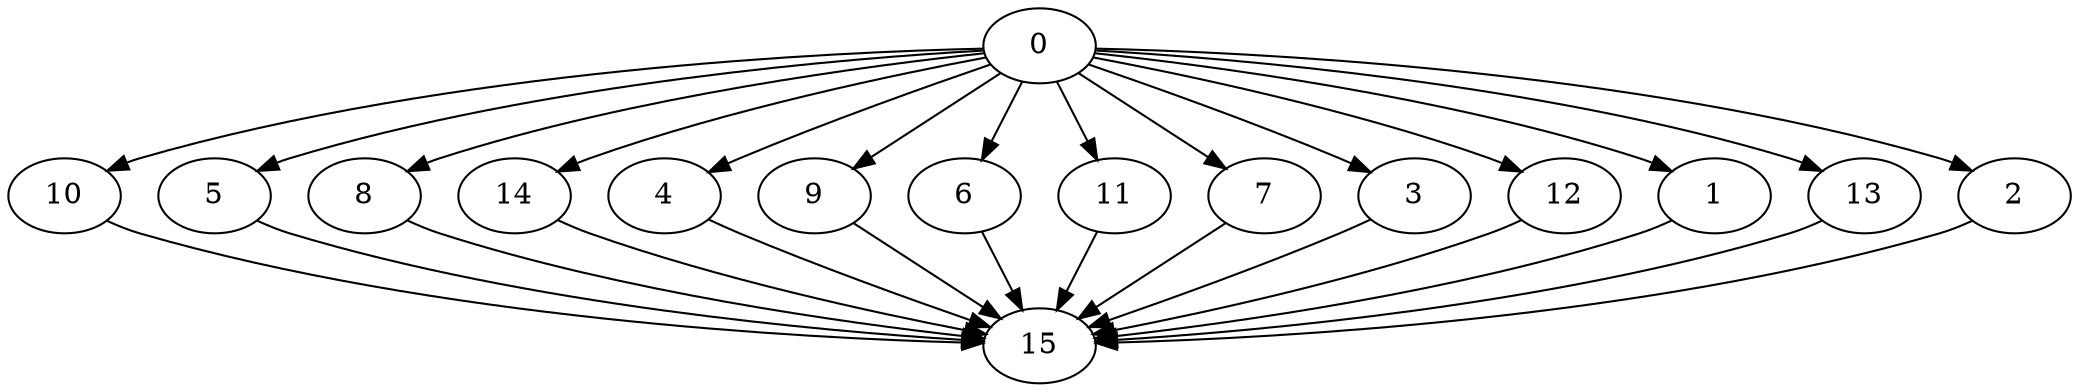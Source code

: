 digraph "Fork_Join_Nodes_16_CCR_0.99_WeightType_Random#1" {
	graph ["Duplicate states"=0,
		GraphType=F_J,
		"Max states in OPEN"=0,
		Modes="120000ms; topo-ordered tasks, ; Pruning: task equivalence, fixed order ready list, ; F-value: ; Optimisation: best schedule length (\
SL) optimisation on equal, ",
		NumberOfTasks=16,
		"Pruned using list schedule length"=85597565,
		"States removed from OPEN"=0,
		TargetSystem="Homogeneous-6",
		"Time to schedule (ms)"=116680,
		"Total idle time"=36,
		"Total schedule length"=47,
		"Total sequential time"=168,
		"Total states created"=484880872
	];
	0	["Finish time"=4,
		Processor=0,
		"Start time"=0,
		Weight=4];
	10	["Finish time"=27,
		Processor=1,
		"Start time"=6,
		Weight=21];
	0 -> 10	[Weight=2];
	5	["Finish time"=19,
		Processor=2,
		"Start time"=6,
		Weight=13];
	0 -> 5	[Weight=2];
	8	["Finish time"=22,
		Processor=3,
		"Start time"=9,
		Weight=13];
	0 -> 8	[Weight=5];
	14	["Finish time"=17,
		Processor=0,
		"Start time"=4,
		Weight=13];
	0 -> 14	[Weight=10];
	4	["Finish time"=36,
		Processor=4,
		"Start time"=23,
		Weight=13];
	0 -> 4	[Weight=6];
	9	["Finish time"=23,
		Processor=4,
		"Start time"=12,
		Weight=11];
	0 -> 9	[Weight=7];
	6	["Finish time"=28,
		Processor=0,
		"Start time"=17,
		Weight=11];
	0 -> 6	[Weight=9];
	11	["Finish time"=20,
		Processor=5,
		"Start time"=11,
		Weight=9];
	0 -> 11	[Weight=4];
	7	["Finish time"=32,
		Processor=2,
		"Start time"=19,
		Weight=13];
	0 -> 7	[Weight=5];
	3	["Finish time"=33,
		Processor=5,
		"Start time"=20,
		Weight=13];
	0 -> 3	[Weight=4];
	12	["Finish time"=33,
		Processor=3,
		"Start time"=22,
		Weight=11];
	0 -> 12	[Weight=2];
	1	["Finish time"=11,
		Processor=5,
		"Start time"=7,
		Weight=4];
	0 -> 1	[Weight=3];
	13	["Finish time"=12,
		Processor=4,
		"Start time"=8,
		Weight=4];
	0 -> 13	[Weight=4];
	2	["Finish time"=31,
		Processor=1,
		"Start time"=27,
		Weight=4];
	0 -> 2	[Weight=9];
	15	["Finish time"=47,
		Processor=4,
		"Start time"=36,
		Weight=11];
	10 -> 15	[Weight=6];
	5 -> 15	[Weight=10];
	8 -> 15	[Weight=9];
	14 -> 15	[Weight=9];
	4 -> 15	[Weight=7];
	9 -> 15	[Weight=9];
	6 -> 15	[Weight=8];
	11 -> 15	[Weight=10];
	7 -> 15	[Weight=4];
	3 -> 15	[Weight=3];
	12 -> 15	[Weight=3];
	1 -> 15	[Weight=7];
	13 -> 15	[Weight=7];
	2 -> 15	[Weight=2];
}
